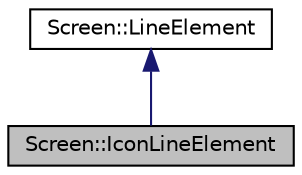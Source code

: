 digraph "Screen::IconLineElement"
{
  edge [fontname="Helvetica",fontsize="10",labelfontname="Helvetica",labelfontsize="10"];
  node [fontname="Helvetica",fontsize="10",shape=record];
  Node0 [label="Screen::IconLineElement",height=0.2,width=0.4,color="black", fillcolor="grey75", style="filled", fontcolor="black"];
  Node1 -> Node0 [dir="back",color="midnightblue",fontsize="10",style="solid",fontname="Helvetica"];
  Node1 [label="Screen::LineElement",height=0.2,width=0.4,color="black", fillcolor="white", style="filled",URL="$classScreen_1_1LineElement.html",tooltip="Line element base class. "];
}

